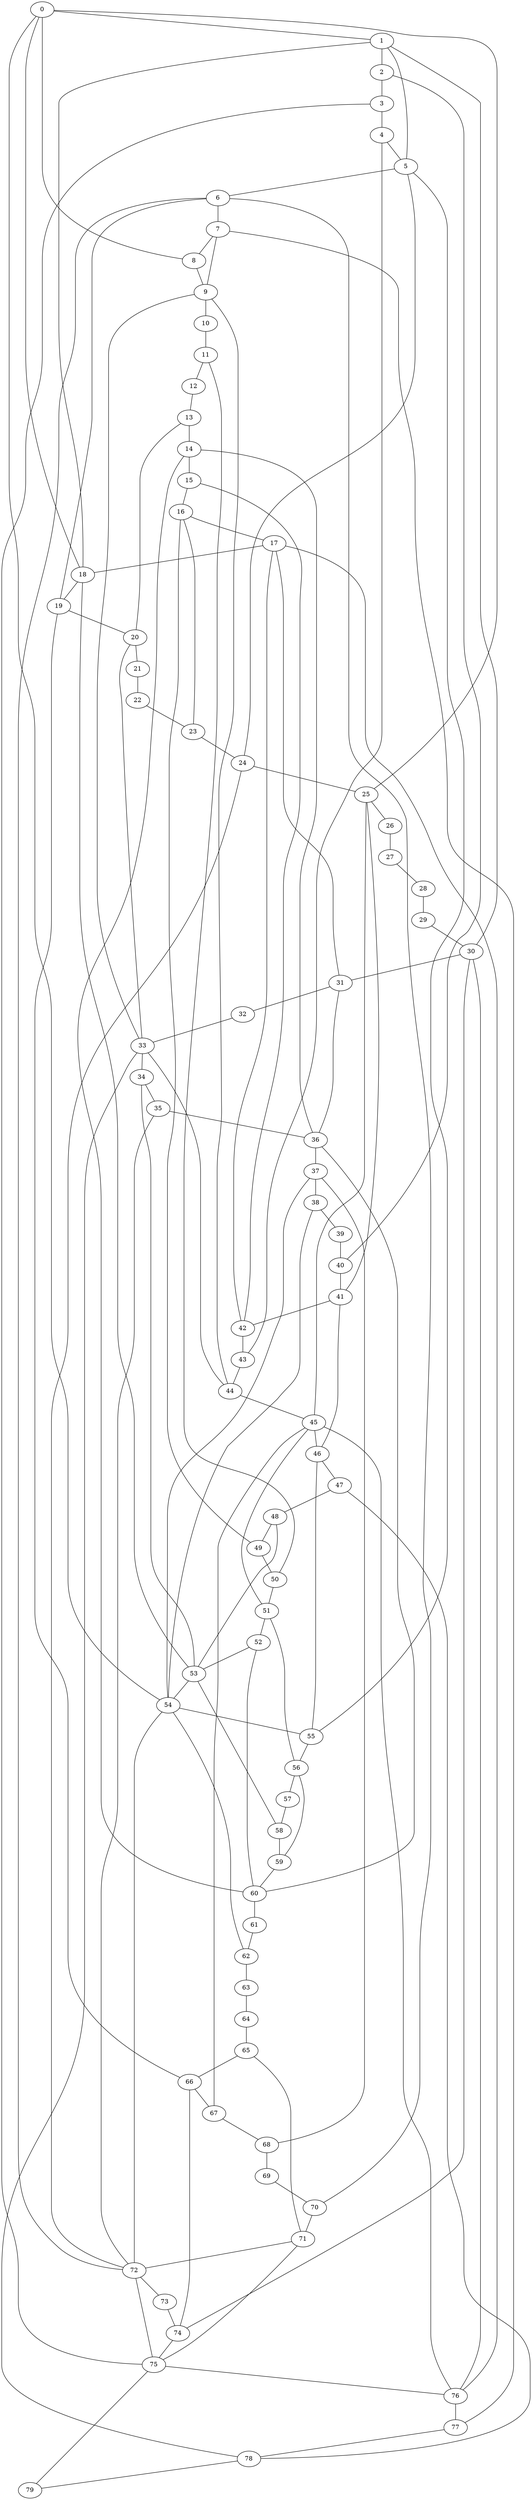 
graph graphname {
    0 -- 1
0 -- 54
0 -- 25
0 -- 18
0 -- 8
1 -- 2
1 -- 5
1 -- 18
1 -- 30
2 -- 3
2 -- 40
3 -- 4
3 -- 75
4 -- 5
4 -- 43
5 -- 6
5 -- 24
5 -- 55
6 -- 7
6 -- 70
6 -- 72
6 -- 19
7 -- 8
7 -- 77
7 -- 9
8 -- 9
9 -- 10
9 -- 44
9 -- 33
10 -- 11
11 -- 12
11 -- 50
12 -- 13
13 -- 14
13 -- 20
14 -- 15
14 -- 60
14 -- 36
15 -- 16
15 -- 42
16 -- 17
16 -- 49
16 -- 23
17 -- 18
17 -- 42
17 -- 31
17 -- 76
18 -- 19
18 -- 53
19 -- 20
19 -- 66
20 -- 21
20 -- 33
21 -- 22
22 -- 23
23 -- 24
24 -- 25
24 -- 72
25 -- 26
25 -- 41
25 -- 45
26 -- 27
27 -- 28
28 -- 29
29 -- 30
30 -- 31
30 -- 74
30 -- 76
31 -- 32
31 -- 36
32 -- 33
33 -- 34
33 -- 78
33 -- 44
34 -- 35
34 -- 53
35 -- 36
35 -- 72
36 -- 37
36 -- 60
37 -- 38
37 -- 68
37 -- 54
38 -- 39
38 -- 54
39 -- 40
40 -- 41
41 -- 42
41 -- 46
42 -- 43
43 -- 44
44 -- 45
45 -- 46
45 -- 76
45 -- 67
45 -- 51
46 -- 47
46 -- 55
47 -- 48
47 -- 78
48 -- 49
48 -- 53
49 -- 50
50 -- 51
51 -- 52
51 -- 56
52 -- 53
52 -- 60
53 -- 54
53 -- 58
54 -- 55
54 -- 72
54 -- 62
55 -- 56
56 -- 57
56 -- 59
57 -- 58
58 -- 59
59 -- 60
60 -- 61
61 -- 62
62 -- 63
63 -- 64
64 -- 65
65 -- 66
65 -- 71
66 -- 67
66 -- 74
67 -- 68
68 -- 69
69 -- 70
70 -- 71
71 -- 72
71 -- 75
72 -- 73
72 -- 75
73 -- 74
74 -- 75
75 -- 76
75 -- 79
76 -- 77
77 -- 78
78 -- 79

}
